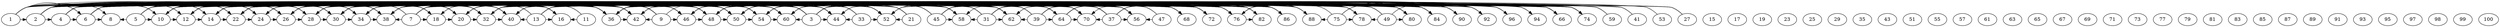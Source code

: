 // The Round Graph
digraph "3_Gilbert_pri" {
	1 [label=1]
	2 [label=2]
	3 [label=3]
	4 [label=4]
	5 [label=5]
	6 [label=6]
	7 [label=7]
	8 [label=8]
	9 [label=9]
	10 [label=10]
	11 [label=11]
	12 [label=12]
	13 [label=13]
	14 [label=14]
	15 [label=15]
	16 [label=16]
	17 [label=17]
	18 [label=18]
	19 [label=19]
	20 [label=20]
	21 [label=21]
	22 [label=22]
	23 [label=23]
	24 [label=24]
	25 [label=25]
	26 [label=26]
	27 [label=27]
	28 [label=28]
	29 [label=29]
	30 [label=30]
	31 [label=31]
	32 [label=32]
	33 [label=33]
	34 [label=34]
	35 [label=35]
	36 [label=36]
	37 [label=37]
	38 [label=38]
	39 [label=39]
	40 [label=40]
	41 [label=41]
	42 [label=42]
	43 [label=43]
	44 [label=44]
	45 [label=45]
	46 [label=46]
	47 [label=47]
	48 [label=48]
	49 [label=49]
	50 [label=50]
	51 [label=51]
	52 [label=52]
	53 [label=53]
	54 [label=54]
	55 [label=55]
	56 [label=56]
	57 [label=57]
	58 [label=58]
	59 [label=59]
	60 [label=60]
	61 [label=61]
	62 [label=62]
	63 [label=63]
	64 [label=64]
	65 [label=65]
	66 [label=66]
	67 [label=67]
	68 [label=68]
	69 [label=69]
	70 [label=70]
	71 [label=71]
	72 [label=72]
	73 [label=73]
	74 [label=74]
	75 [label=75]
	76 [label=76]
	77 [label=77]
	78 [label=78]
	79 [label=79]
	80 [label=80]
	81 [label=81]
	82 [label=82]
	83 [label=83]
	84 [label=84]
	85 [label=85]
	86 [label=86]
	87 [label=87]
	88 [label=88]
	89 [label=89]
	90 [label=90]
	91 [label=91]
	92 [label=92]
	93 [label=93]
	94 [label=94]
	95 [label=95]
	96 [label=96]
	97 [label=97]
	98 [label=98]
	99 [label=99]
	100 [label=100]
	1 -> 2 [constraint=false]
	1 -> 6 [constraint=false]
	1 -> 8 [constraint=false]
	1 -> 10 [constraint=false]
	1 -> 16 [constraint=false]
	1 -> 20 [constraint=false]
	1 -> 24 [constraint=false]
	1 -> 26 [constraint=false]
	1 -> 30 [constraint=false]
	1 -> 34 [constraint=false]
	2 -> 4 [constraint=false]
	2 -> 6 [constraint=false]
	2 -> 16 [constraint=false]
	2 -> 20 [constraint=false]
	2 -> 22 [constraint=false]
	2 -> 24 [constraint=false]
	2 -> 26 [constraint=false]
	2 -> 28 [constraint=false]
	2 -> 32 [constraint=false]
	2 -> 38 [constraint=false]
	2 -> 42 [constraint=false]
	2 -> 44 [constraint=false]
	2 -> 46 [constraint=false]
	2 -> 52 [constraint=false]
	2 -> 54 [constraint=false]
	2 -> 58 [constraint=false]
	2 -> 66 [constraint=false]
	2 -> 70 [constraint=false]
	2 -> 72 [constraint=false]
	2 -> 74 [constraint=false]
	2 -> 76 [constraint=false]
	2 -> 80 [constraint=false]
	2 -> 82 [constraint=false]
	2 -> 84 [constraint=false]
	2 -> 86 [constraint=false]
	3 -> 10 [constraint=false]
	3 -> 12 [constraint=false]
	3 -> 20 [constraint=false]
	3 -> 22 [constraint=false]
	3 -> 24 [constraint=false]
	3 -> 26 [constraint=false]
	3 -> 30 [constraint=false]
	3 -> 36 [constraint=false]
	3 -> 44 [constraint=false]
	3 -> 48 [constraint=false]
	3 -> 50 [constraint=false]
	3 -> 52 [constraint=false]
	3 -> 54 [constraint=false]
	3 -> 58 [constraint=false]
	3 -> 60 [constraint=false]
	3 -> 62 [constraint=false]
	3 -> 64 [constraint=false]
	3 -> 68 [constraint=false]
	3 -> 76 [constraint=false]
	3 -> 78 [constraint=false]
	3 -> 80 [constraint=false]
	3 -> 86 [constraint=false]
	3 -> 90 [constraint=false]
	3 -> 92 [constraint=false]
	3 -> 94 [constraint=false]
	3 -> 96 [constraint=false]
	4 -> 6 [constraint=false]
	4 -> 16 [constraint=false]
	4 -> 18 [constraint=false]
	4 -> 22 [constraint=false]
	4 -> 24 [constraint=false]
	4 -> 30 [constraint=false]
	4 -> 32 [constraint=false]
	4 -> 36 [constraint=false]
	4 -> 38 [constraint=false]
	4 -> 40 [constraint=false]
	4 -> 42 [constraint=false]
	4 -> 48 [constraint=false]
	4 -> 50 [constraint=false]
	4 -> 52 [constraint=false]
	4 -> 56 [constraint=false]
	4 -> 60 [constraint=false]
	4 -> 62 [constraint=false]
	5 -> 8 [constraint=false]
	5 -> 10 [constraint=false]
	5 -> 12 [constraint=false]
	5 -> 14 [constraint=false]
	5 -> 16 [constraint=false]
	5 -> 20 [constraint=false]
	5 -> 24 [constraint=false]
	5 -> 26 [constraint=false]
	5 -> 32 [constraint=false]
	5 -> 42 [constraint=false]
	5 -> 44 [constraint=false]
	6 -> 8 [constraint=false]
	6 -> 10 [constraint=false]
	6 -> 12 [constraint=false]
	6 -> 14 [constraint=false]
	6 -> 16 [constraint=false]
	6 -> 18 [constraint=false]
	6 -> 22 [constraint=false]
	6 -> 24 [constraint=false]
	6 -> 26 [constraint=false]
	6 -> 28 [constraint=false]
	6 -> 30 [constraint=false]
	6 -> 34 [constraint=false]
	6 -> 36 [constraint=false]
	6 -> 40 [constraint=false]
	6 -> 42 [constraint=false]
	6 -> 44 [constraint=false]
	6 -> 46 [constraint=false]
	6 -> 48 [constraint=false]
	6 -> 52 [constraint=false]
	6 -> 60 [constraint=false]
	6 -> 62 [constraint=false]
	6 -> 66 [constraint=false]
	6 -> 68 [constraint=false]
	6 -> 72 [constraint=false]
	6 -> 74 [constraint=false]
	6 -> 76 [constraint=false]
	6 -> 80 [constraint=false]
	6 -> 82 [constraint=false]
	6 -> 84 [constraint=false]
	6 -> 86 [constraint=false]
	6 -> 90 [constraint=false]
	7 -> 18 [constraint=false]
	7 -> 20 [constraint=false]
	7 -> 26 [constraint=false]
	7 -> 30 [constraint=false]
	7 -> 32 [constraint=false]
	7 -> 36 [constraint=false]
	7 -> 38 [constraint=false]
	7 -> 42 [constraint=false]
	7 -> 44 [constraint=false]
	7 -> 46 [constraint=false]
	7 -> 56 [constraint=false]
	7 -> 58 [constraint=false]
	7 -> 60 [constraint=false]
	7 -> 62 [constraint=false]
	7 -> 64 [constraint=false]
	7 -> 66 [constraint=false]
	7 -> 70 [constraint=false]
	7 -> 72 [constraint=false]
	7 -> 74 [constraint=false]
	7 -> 80 [constraint=false]
	7 -> 82 [constraint=false]
	9 -> 12 [constraint=false]
	9 -> 14 [constraint=false]
	9 -> 20 [constraint=false]
	9 -> 22 [constraint=false]
	9 -> 28 [constraint=false]
	9 -> 32 [constraint=false]
	9 -> 34 [constraint=false]
	9 -> 36 [constraint=false]
	9 -> 38 [constraint=false]
	9 -> 42 [constraint=false]
	9 -> 46 [constraint=false]
	9 -> 50 [constraint=false]
	10 -> 12 [constraint=false]
	10 -> 14 [constraint=false]
	10 -> 18 [constraint=false]
	10 -> 22 [constraint=false]
	10 -> 24 [constraint=false]
	10 -> 26 [constraint=false]
	10 -> 28 [constraint=false]
	10 -> 30 [constraint=false]
	10 -> 32 [constraint=false]
	10 -> 36 [constraint=false]
	10 -> 40 [constraint=false]
	10 -> 42 [constraint=false]
	10 -> 50 [constraint=false]
	10 -> 52 [constraint=false]
	10 -> 54 [constraint=false]
	10 -> 56 [constraint=false]
	10 -> 60 [constraint=false]
	10 -> 62 [constraint=false]
	10 -> 64 [constraint=false]
	10 -> 66 [constraint=false]
	10 -> 68 [constraint=false]
	10 -> 72 [constraint=false]
	10 -> 74 [constraint=false]
	10 -> 76 [constraint=false]
	10 -> 78 [constraint=false]
	11 -> 14 [constraint=false]
	11 -> 16 [constraint=false]
	11 -> 18 [constraint=false]
	12 -> 14 [constraint=false]
	12 -> 16 [constraint=false]
	12 -> 26 [constraint=false]
	12 -> 28 [constraint=false]
	12 -> 38 [constraint=false]
	12 -> 42 [constraint=false]
	12 -> 44 [constraint=false]
	12 -> 48 [constraint=false]
	12 -> 50 [constraint=false]
	12 -> 52 [constraint=false]
	12 -> 56 [constraint=false]
	12 -> 60 [constraint=false]
	12 -> 62 [constraint=false]
	13 -> 16 [constraint=false]
	13 -> 20 [constraint=false]
	13 -> 36 [constraint=false]
	13 -> 38 [constraint=false]
	13 -> 40 [constraint=false]
	13 -> 44 [constraint=false]
	13 -> 50 [constraint=false]
	13 -> 54 [constraint=false]
	13 -> 58 [constraint=false]
	13 -> 70 [constraint=false]
	13 -> 72 [constraint=false]
	13 -> 74 [constraint=false]
	13 -> 78 [constraint=false]
	13 -> 80 [constraint=false]
	14 -> 22 [constraint=false]
	14 -> 28 [constraint=false]
	14 -> 32 [constraint=false]
	14 -> 34 [constraint=false]
	14 -> 36 [constraint=false]
	14 -> 40 [constraint=false]
	14 -> 42 [constraint=false]
	14 -> 44 [constraint=false]
	14 -> 46 [constraint=false]
	14 -> 48 [constraint=false]
	14 -> 50 [constraint=false]
	14 -> 56 [constraint=false]
	14 -> 58 [constraint=false]
	14 -> 60 [constraint=false]
	14 -> 62 [constraint=false]
	14 -> 66 [constraint=false]
	14 -> 68 [constraint=false]
	14 -> 70 [constraint=false]
	14 -> 72 [constraint=false]
	14 -> 76 [constraint=false]
	16 -> 20 [constraint=false]
	16 -> 26 [constraint=false]
	16 -> 28 [constraint=false]
	16 -> 34 [constraint=false]
	16 -> 38 [constraint=false]
	18 -> 20 [constraint=false]
	18 -> 22 [constraint=false]
	18 -> 26 [constraint=false]
	18 -> 28 [constraint=false]
	18 -> 30 [constraint=false]
	18 -> 32 [constraint=false]
	18 -> 34 [constraint=false]
	20 -> 22 [constraint=false]
	20 -> 24 [constraint=false]
	20 -> 30 [constraint=false]
	20 -> 32 [constraint=false]
	20 -> 34 [constraint=false]
	20 -> 40 [constraint=false]
	20 -> 44 [constraint=false]
	20 -> 46 [constraint=false]
	21 -> 24 [constraint=false]
	21 -> 26 [constraint=false]
	21 -> 30 [constraint=false]
	21 -> 34 [constraint=false]
	21 -> 36 [constraint=false]
	21 -> 48 [constraint=false]
	21 -> 52 [constraint=false]
	22 -> 24 [constraint=false]
	22 -> 26 [constraint=false]
	22 -> 30 [constraint=false]
	22 -> 32 [constraint=false]
	22 -> 34 [constraint=false]
	22 -> 36 [constraint=false]
	22 -> 38 [constraint=false]
	22 -> 44 [constraint=false]
	22 -> 46 [constraint=false]
	22 -> 48 [constraint=false]
	22 -> 50 [constraint=false]
	22 -> 52 [constraint=false]
	22 -> 54 [constraint=false]
	22 -> 58 [constraint=false]
	22 -> 60 [constraint=false]
	22 -> 62 [constraint=false]
	22 -> 68 [constraint=false]
	22 -> 70 [constraint=false]
	22 -> 82 [constraint=false]
	22 -> 84 [constraint=false]
	22 -> 86 [constraint=false]
	22 -> 90 [constraint=false]
	22 -> 92 [constraint=false]
	24 -> 26 [constraint=false]
	24 -> 34 [constraint=false]
	24 -> 36 [constraint=false]
	24 -> 38 [constraint=false]
	26 -> 28 [constraint=false]
	26 -> 30 [constraint=false]
	26 -> 36 [constraint=false]
	26 -> 38 [constraint=false]
	27 -> 28 [constraint=false]
	27 -> 30 [constraint=false]
	27 -> 36 [constraint=false]
	28 -> 30 [constraint=false]
	28 -> 32 [constraint=false]
	28 -> 36 [constraint=false]
	28 -> 44 [constraint=false]
	28 -> 50 [constraint=false]
	28 -> 56 [constraint=false]
	28 -> 60 [constraint=false]
	28 -> 62 [constraint=false]
	28 -> 68 [constraint=false]
	30 -> 34 [constraint=false]
	30 -> 40 [constraint=false]
	30 -> 42 [constraint=false]
	30 -> 44 [constraint=false]
	30 -> 46 [constraint=false]
	30 -> 48 [constraint=false]
	30 -> 54 [constraint=false]
	30 -> 56 [constraint=false]
	30 -> 58 [constraint=false]
	31 -> 38 [constraint=false]
	31 -> 40 [constraint=false]
	31 -> 42 [constraint=false]
	31 -> 46 [constraint=false]
	31 -> 50 [constraint=false]
	31 -> 58 [constraint=false]
	31 -> 62 [constraint=false]
	31 -> 66 [constraint=false]
	31 -> 68 [constraint=false]
	31 -> 70 [constraint=false]
	31 -> 72 [constraint=false]
	31 -> 74 [constraint=false]
	31 -> 76 [constraint=false]
	31 -> 78 [constraint=false]
	31 -> 80 [constraint=false]
	31 -> 84 [constraint=false]
	31 -> 88 [constraint=false]
	32 -> 34 [constraint=false]
	32 -> 38 [constraint=false]
	32 -> 40 [constraint=false]
	32 -> 42 [constraint=false]
	32 -> 44 [constraint=false]
	32 -> 46 [constraint=false]
	32 -> 48 [constraint=false]
	32 -> 50 [constraint=false]
	32 -> 52 [constraint=false]
	32 -> 58 [constraint=false]
	32 -> 60 [constraint=false]
	32 -> 64 [constraint=false]
	32 -> 66 [constraint=false]
	32 -> 74 [constraint=false]
	32 -> 76 [constraint=false]
	32 -> 80 [constraint=false]
	32 -> 82 [constraint=false]
	32 -> 84 [constraint=false]
	32 -> 86 [constraint=false]
	33 -> 34 [constraint=false]
	33 -> 36 [constraint=false]
	33 -> 42 [constraint=false]
	33 -> 44 [constraint=false]
	33 -> 52 [constraint=false]
	33 -> 54 [constraint=false]
	34 -> 38 [constraint=false]
	34 -> 40 [constraint=false]
	34 -> 42 [constraint=false]
	34 -> 46 [constraint=false]
	34 -> 48 [constraint=false]
	34 -> 50 [constraint=false]
	34 -> 52 [constraint=false]
	34 -> 58 [constraint=false]
	34 -> 62 [constraint=false]
	36 -> 38 [constraint=false]
	36 -> 40 [constraint=false]
	36 -> 42 [constraint=false]
	36 -> 44 [constraint=false]
	36 -> 46 [constraint=false]
	36 -> 48 [constraint=false]
	36 -> 50 [constraint=false]
	36 -> 52 [constraint=false]
	36 -> 54 [constraint=false]
	36 -> 56 [constraint=false]
	36 -> 60 [constraint=false]
	36 -> 62 [constraint=false]
	36 -> 64 [constraint=false]
	36 -> 66 [constraint=false]
	36 -> 68 [constraint=false]
	36 -> 70 [constraint=false]
	36 -> 74 [constraint=false]
	36 -> 76 [constraint=false]
	36 -> 78 [constraint=false]
	36 -> 84 [constraint=false]
	36 -> 86 [constraint=false]
	36 -> 88 [constraint=false]
	37 -> 38 [constraint=false]
	37 -> 40 [constraint=false]
	37 -> 42 [constraint=false]
	37 -> 44 [constraint=false]
	37 -> 46 [constraint=false]
	37 -> 48 [constraint=false]
	37 -> 50 [constraint=false]
	37 -> 54 [constraint=false]
	37 -> 56 [constraint=false]
	37 -> 60 [constraint=false]
	37 -> 68 [constraint=false]
	37 -> 70 [constraint=false]
	37 -> 72 [constraint=false]
	37 -> 76 [constraint=false]
	37 -> 78 [constraint=false]
	37 -> 80 [constraint=false]
	39 -> 40 [constraint=false]
	39 -> 46 [constraint=false]
	39 -> 48 [constraint=false]
	39 -> 60 [constraint=false]
	39 -> 62 [constraint=false]
	39 -> 64 [constraint=false]
	39 -> 66 [constraint=false]
	39 -> 74 [constraint=false]
	39 -> 78 [constraint=false]
	39 -> 80 [constraint=false]
	39 -> 82 [constraint=false]
	39 -> 84 [constraint=false]
	39 -> 86 [constraint=false]
	41 -> 42 [constraint=false]
	41 -> 44 [constraint=false]
	45 -> 46 [constraint=false]
	45 -> 52 [constraint=false]
	45 -> 54 [constraint=false]
	45 -> 58 [constraint=false]
	45 -> 60 [constraint=false]
	45 -> 64 [constraint=false]
	45 -> 74 [constraint=false]
	45 -> 76 [constraint=false]
	45 -> 82 [constraint=false]
	45 -> 84 [constraint=false]
	45 -> 86 [constraint=false]
	45 -> 92 [constraint=false]
	45 -> 94 [constraint=false]
	45 -> 96 [constraint=false]
	46 -> 48 [constraint=false]
	46 -> 56 [constraint=false]
	46 -> 58 [constraint=false]
	46 -> 64 [constraint=false]
	47 -> 48 [constraint=false]
	47 -> 52 [constraint=false]
	47 -> 56 [constraint=false]
	48 -> 50 [constraint=false]
	48 -> 54 [constraint=false]
	48 -> 56 [constraint=false]
	48 -> 66 [constraint=false]
	48 -> 68 [constraint=false]
	48 -> 70 [constraint=false]
	48 -> 72 [constraint=false]
	48 -> 74 [constraint=false]
	48 -> 76 [constraint=false]
	48 -> 80 [constraint=false]
	49 -> 52 [constraint=false]
	49 -> 58 [constraint=false]
	49 -> 62 [constraint=false]
	49 -> 70 [constraint=false]
	49 -> 78 [constraint=false]
	49 -> 80 [constraint=false]
	49 -> 84 [constraint=false]
	50 -> 54 [constraint=false]
	50 -> 56 [constraint=false]
	50 -> 58 [constraint=false]
	53 -> 54 [constraint=false]
	54 -> 60 [constraint=false]
	54 -> 62 [constraint=false]
	54 -> 64 [constraint=false]
	59 -> 60 [constraint=false]
	59 -> 62 [constraint=false]
	64 -> 70 [constraint=false]
	64 -> 72 [constraint=false]
	64 -> 76 [constraint=false]
	64 -> 80 [constraint=false]
	64 -> 84 [constraint=false]
	64 -> 86 [constraint=false]
	64 -> 88 [constraint=false]
	64 -> 92 [constraint=false]
	64 -> 94 [constraint=false]
	64 -> 96 [constraint=false]
	75 -> 76 [constraint=false]
	75 -> 78 [constraint=false]
	75 -> 80 [constraint=false]
	75 -> 88 [constraint=false]
	75 -> 90 [constraint=false]
	76 -> 82 [constraint=false]
	76 -> 86 [constraint=false]
	76 -> 88 [constraint=false]
	76 -> 90 [constraint=false]
	76 -> 92 [constraint=false]
	76 -> 96 [constraint=false]
}
